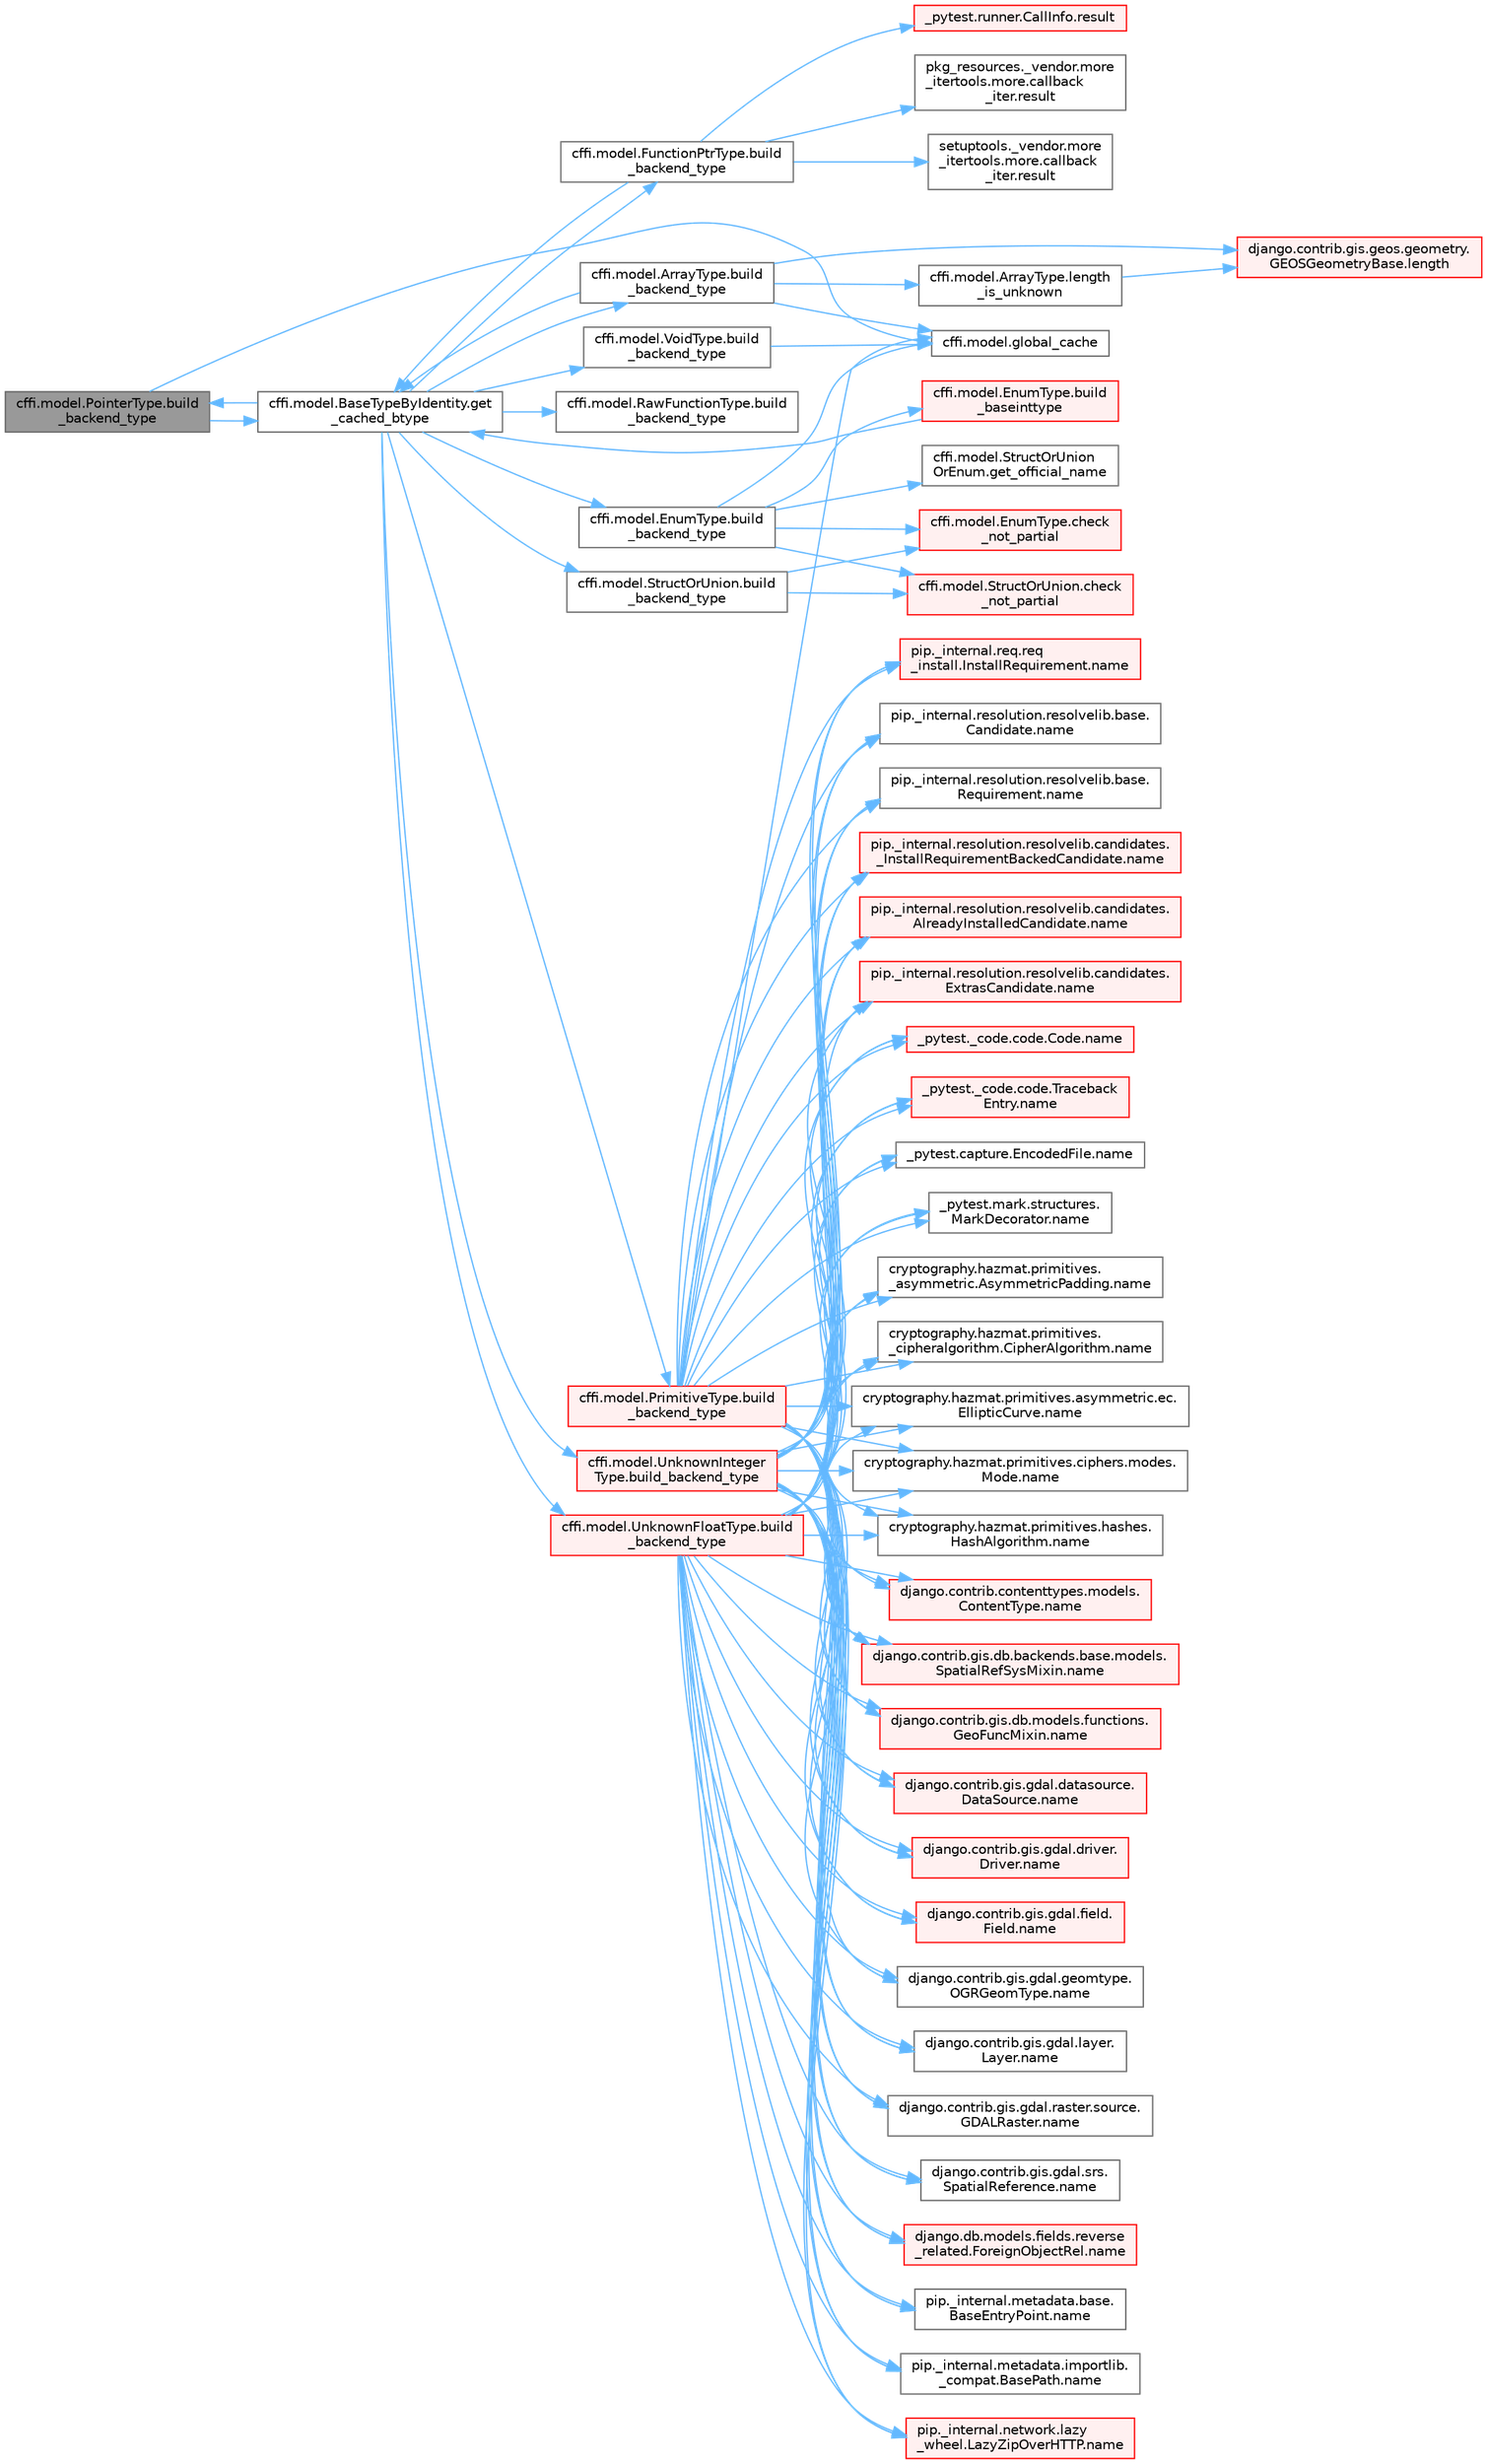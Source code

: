 digraph "cffi.model.PointerType.build_backend_type"
{
 // LATEX_PDF_SIZE
  bgcolor="transparent";
  edge [fontname=Helvetica,fontsize=10,labelfontname=Helvetica,labelfontsize=10];
  node [fontname=Helvetica,fontsize=10,shape=box,height=0.2,width=0.4];
  rankdir="LR";
  Node1 [id="Node000001",label="cffi.model.PointerType.build\l_backend_type",height=0.2,width=0.4,color="gray40", fillcolor="grey60", style="filled", fontcolor="black",tooltip=" "];
  Node1 -> Node2 [id="edge1_Node000001_Node000002",color="steelblue1",style="solid",tooltip=" "];
  Node2 [id="Node000002",label="cffi.model.BaseTypeByIdentity.get\l_cached_btype",height=0.2,width=0.4,color="grey40", fillcolor="white", style="filled",URL="$classcffi_1_1model_1_1_base_type_by_identity.html#a95c748bcf370cdb1a55ae29c95bb01dc",tooltip=" "];
  Node2 -> Node3 [id="edge2_Node000002_Node000003",color="steelblue1",style="solid",tooltip=" "];
  Node3 [id="Node000003",label="cffi.model.ArrayType.build\l_backend_type",height=0.2,width=0.4,color="grey40", fillcolor="white", style="filled",URL="$classcffi_1_1model_1_1_array_type.html#ab1bf9b41b5139d730aafc23d27d71316",tooltip=" "];
  Node3 -> Node2 [id="edge3_Node000003_Node000002",color="steelblue1",style="solid",tooltip=" "];
  Node3 -> Node4 [id="edge4_Node000003_Node000004",color="steelblue1",style="solid",tooltip=" "];
  Node4 [id="Node000004",label="cffi.model.global_cache",height=0.2,width=0.4,color="grey40", fillcolor="white", style="filled",URL="$namespacecffi_1_1model.html#a82a2bc7f1547b557d19b9dc2bf703e34",tooltip=" "];
  Node3 -> Node5 [id="edge5_Node000003_Node000005",color="steelblue1",style="solid",tooltip=" "];
  Node5 [id="Node000005",label="django.contrib.gis.geos.geometry.\lGEOSGeometryBase.length",height=0.2,width=0.4,color="red", fillcolor="#FFF0F0", style="filled",URL="$classdjango_1_1contrib_1_1gis_1_1geos_1_1geometry_1_1_g_e_o_s_geometry_base.html#af6f81dc303e8e7ca868b48dc448282a0",tooltip=" "];
  Node3 -> Node9 [id="edge6_Node000003_Node000009",color="steelblue1",style="solid",tooltip=" "];
  Node9 [id="Node000009",label="cffi.model.ArrayType.length\l_is_unknown",height=0.2,width=0.4,color="grey40", fillcolor="white", style="filled",URL="$classcffi_1_1model_1_1_array_type.html#a406e78121d3c25de5a5fc91f0db3672a",tooltip=" "];
  Node9 -> Node5 [id="edge7_Node000009_Node000005",color="steelblue1",style="solid",tooltip=" "];
  Node2 -> Node10 [id="edge8_Node000002_Node000010",color="steelblue1",style="solid",tooltip=" "];
  Node10 [id="Node000010",label="cffi.model.EnumType.build\l_backend_type",height=0.2,width=0.4,color="grey40", fillcolor="white", style="filled",URL="$classcffi_1_1model_1_1_enum_type.html#af1663f2a58d6276d1ba973fd3dc02562",tooltip=" "];
  Node10 -> Node11 [id="edge9_Node000010_Node000011",color="steelblue1",style="solid",tooltip=" "];
  Node11 [id="Node000011",label="cffi.model.EnumType.build\l_baseinttype",height=0.2,width=0.4,color="red", fillcolor="#FFF0F0", style="filled",URL="$classcffi_1_1model_1_1_enum_type.html#a7df63fd5c2daec6baa9156b59136f415",tooltip=" "];
  Node11 -> Node2 [id="edge10_Node000011_Node000002",color="steelblue1",style="solid",tooltip=" "];
  Node10 -> Node14 [id="edge11_Node000010_Node000014",color="steelblue1",style="solid",tooltip=" "];
  Node14 [id="Node000014",label="cffi.model.EnumType.check\l_not_partial",height=0.2,width=0.4,color="red", fillcolor="#FFF0F0", style="filled",URL="$classcffi_1_1model_1_1_enum_type.html#a241d3267d1354c3ccfcb3c5d2abe3da7",tooltip=" "];
  Node10 -> Node15 [id="edge12_Node000010_Node000015",color="steelblue1",style="solid",tooltip=" "];
  Node15 [id="Node000015",label="cffi.model.StructOrUnion.check\l_not_partial",height=0.2,width=0.4,color="red", fillcolor="#FFF0F0", style="filled",URL="$classcffi_1_1model_1_1_struct_or_union.html#a6a1bb11674c72e382149e9da9048c12b",tooltip=" "];
  Node10 -> Node16 [id="edge13_Node000010_Node000016",color="steelblue1",style="solid",tooltip=" "];
  Node16 [id="Node000016",label="cffi.model.StructOrUnion\lOrEnum.get_official_name",height=0.2,width=0.4,color="grey40", fillcolor="white", style="filled",URL="$classcffi_1_1model_1_1_struct_or_union_or_enum.html#a87ac639a52387cd20acf4e50660e155b",tooltip=" "];
  Node10 -> Node4 [id="edge14_Node000010_Node000004",color="steelblue1",style="solid",tooltip=" "];
  Node2 -> Node17 [id="edge15_Node000002_Node000017",color="steelblue1",style="solid",tooltip=" "];
  Node17 [id="Node000017",label="cffi.model.FunctionPtrType.build\l_backend_type",height=0.2,width=0.4,color="grey40", fillcolor="white", style="filled",URL="$classcffi_1_1model_1_1_function_ptr_type.html#a6ecb2b2c5d0ca96ff63185042b7165b9",tooltip=" "];
  Node17 -> Node2 [id="edge16_Node000017_Node000002",color="steelblue1",style="solid",tooltip=" "];
  Node17 -> Node18 [id="edge17_Node000017_Node000018",color="steelblue1",style="solid",tooltip=" "];
  Node18 [id="Node000018",label="_pytest.runner.CallInfo.result",height=0.2,width=0.4,color="red", fillcolor="#FFF0F0", style="filled",URL="$class__pytest_1_1runner_1_1_call_info.html#aa20fb81bb861308c8630c9b078fa9744",tooltip=" "];
  Node17 -> Node20 [id="edge18_Node000017_Node000020",color="steelblue1",style="solid",tooltip=" "];
  Node20 [id="Node000020",label="pkg_resources._vendor.more\l_itertools.more.callback\l_iter.result",height=0.2,width=0.4,color="grey40", fillcolor="white", style="filled",URL="$classpkg__resources_1_1__vendor_1_1more__itertools_1_1more_1_1callback__iter.html#a6afb93a7b23dee359723bd840f95acd0",tooltip=" "];
  Node17 -> Node21 [id="edge19_Node000017_Node000021",color="steelblue1",style="solid",tooltip=" "];
  Node21 [id="Node000021",label="setuptools._vendor.more\l_itertools.more.callback\l_iter.result",height=0.2,width=0.4,color="grey40", fillcolor="white", style="filled",URL="$classsetuptools_1_1__vendor_1_1more__itertools_1_1more_1_1callback__iter.html#a1f392626f7413a76bea54b12f1fd9504",tooltip=" "];
  Node2 -> Node1 [id="edge20_Node000002_Node000001",color="steelblue1",style="solid",tooltip=" "];
  Node2 -> Node22 [id="edge21_Node000002_Node000022",color="steelblue1",style="solid",tooltip=" "];
  Node22 [id="Node000022",label="cffi.model.PrimitiveType.build\l_backend_type",height=0.2,width=0.4,color="red", fillcolor="#FFF0F0", style="filled",URL="$classcffi_1_1model_1_1_primitive_type.html#acf93b918a5bbca5bf8ef9e1b52f4282e",tooltip=" "];
  Node22 -> Node4 [id="edge22_Node000022_Node000004",color="steelblue1",style="solid",tooltip=" "];
  Node22 -> Node23 [id="edge23_Node000022_Node000023",color="steelblue1",style="solid",tooltip=" "];
  Node23 [id="Node000023",label="_pytest._code.code.Code.name",height=0.2,width=0.4,color="red", fillcolor="#FFF0F0", style="filled",URL="$class__pytest_1_1__code_1_1code_1_1_code.html#a1f3cbc53ca6df4a1bab12183694b6e78",tooltip=" "];
  Node22 -> Node34 [id="edge24_Node000022_Node000034",color="steelblue1",style="solid",tooltip=" "];
  Node34 [id="Node000034",label="_pytest._code.code.Traceback\lEntry.name",height=0.2,width=0.4,color="red", fillcolor="#FFF0F0", style="filled",URL="$class__pytest_1_1__code_1_1code_1_1_traceback_entry.html#a106b95c0753f41669fbfb8ee4c11ad3d",tooltip=" "];
  Node22 -> Node36 [id="edge25_Node000022_Node000036",color="steelblue1",style="solid",tooltip=" "];
  Node36 [id="Node000036",label="_pytest.capture.EncodedFile.name",height=0.2,width=0.4,color="grey40", fillcolor="white", style="filled",URL="$class__pytest_1_1capture_1_1_encoded_file.html#a738c73b5de21c7261d9e51f71e4f0397",tooltip=" "];
  Node22 -> Node37 [id="edge26_Node000022_Node000037",color="steelblue1",style="solid",tooltip=" "];
  Node37 [id="Node000037",label="_pytest.mark.structures.\lMarkDecorator.name",height=0.2,width=0.4,color="grey40", fillcolor="white", style="filled",URL="$class__pytest_1_1mark_1_1structures_1_1_mark_decorator.html#ae8f66760cda125450e0e3bd38689c72f",tooltip=" "];
  Node22 -> Node38 [id="edge27_Node000022_Node000038",color="steelblue1",style="solid",tooltip=" "];
  Node38 [id="Node000038",label="cryptography.hazmat.primitives.\l_asymmetric.AsymmetricPadding.name",height=0.2,width=0.4,color="grey40", fillcolor="white", style="filled",URL="$classcryptography_1_1hazmat_1_1primitives_1_1__asymmetric_1_1_asymmetric_padding.html#a8f72e8284cb336861a873ed5ce0e39b5",tooltip=" "];
  Node22 -> Node39 [id="edge28_Node000022_Node000039",color="steelblue1",style="solid",tooltip=" "];
  Node39 [id="Node000039",label="cryptography.hazmat.primitives.\l_cipheralgorithm.CipherAlgorithm.name",height=0.2,width=0.4,color="grey40", fillcolor="white", style="filled",URL="$classcryptography_1_1hazmat_1_1primitives_1_1__cipheralgorithm_1_1_cipher_algorithm.html#a50567a5c3388450ab7aa883ab34a1ac7",tooltip=" "];
  Node22 -> Node40 [id="edge29_Node000022_Node000040",color="steelblue1",style="solid",tooltip=" "];
  Node40 [id="Node000040",label="cryptography.hazmat.primitives.asymmetric.ec.\lEllipticCurve.name",height=0.2,width=0.4,color="grey40", fillcolor="white", style="filled",URL="$classcryptography_1_1hazmat_1_1primitives_1_1asymmetric_1_1ec_1_1_elliptic_curve.html#a2775c4e945309a6c7ea33dace1698a60",tooltip=" "];
  Node22 -> Node41 [id="edge30_Node000022_Node000041",color="steelblue1",style="solid",tooltip=" "];
  Node41 [id="Node000041",label="cryptography.hazmat.primitives.ciphers.modes.\lMode.name",height=0.2,width=0.4,color="grey40", fillcolor="white", style="filled",URL="$classcryptography_1_1hazmat_1_1primitives_1_1ciphers_1_1modes_1_1_mode.html#a99d93fd1370a2abbb5bb5cffbd5ff0f7",tooltip=" "];
  Node22 -> Node42 [id="edge31_Node000022_Node000042",color="steelblue1",style="solid",tooltip=" "];
  Node42 [id="Node000042",label="cryptography.hazmat.primitives.hashes.\lHashAlgorithm.name",height=0.2,width=0.4,color="grey40", fillcolor="white", style="filled",URL="$classcryptography_1_1hazmat_1_1primitives_1_1hashes_1_1_hash_algorithm.html#a42c7e1582d9b46a015774af9e5cbbb0b",tooltip=" "];
  Node22 -> Node43 [id="edge32_Node000022_Node000043",color="steelblue1",style="solid",tooltip=" "];
  Node43 [id="Node000043",label="django.contrib.contenttypes.models.\lContentType.name",height=0.2,width=0.4,color="red", fillcolor="#FFF0F0", style="filled",URL="$classdjango_1_1contrib_1_1contenttypes_1_1models_1_1_content_type.html#a305b62f56597bb2e4823dcf5e6ccdcf8",tooltip=" "];
  Node22 -> Node45 [id="edge33_Node000022_Node000045",color="steelblue1",style="solid",tooltip=" "];
  Node45 [id="Node000045",label="django.contrib.gis.db.backends.base.models.\lSpatialRefSysMixin.name",height=0.2,width=0.4,color="red", fillcolor="#FFF0F0", style="filled",URL="$classdjango_1_1contrib_1_1gis_1_1db_1_1backends_1_1base_1_1models_1_1_spatial_ref_sys_mixin.html#a56fe36e786b49160249395f453dd1cab",tooltip=" "];
  Node22 -> Node73 [id="edge34_Node000022_Node000073",color="steelblue1",style="solid",tooltip=" "];
  Node73 [id="Node000073",label="django.contrib.gis.db.models.functions.\lGeoFuncMixin.name",height=0.2,width=0.4,color="red", fillcolor="#FFF0F0", style="filled",URL="$classdjango_1_1contrib_1_1gis_1_1db_1_1models_1_1functions_1_1_geo_func_mixin.html#adeeb6b2c9db337396468712e919af622",tooltip=" "];
  Node22 -> Node74 [id="edge35_Node000022_Node000074",color="steelblue1",style="solid",tooltip=" "];
  Node74 [id="Node000074",label="django.contrib.gis.gdal.datasource.\lDataSource.name",height=0.2,width=0.4,color="red", fillcolor="#FFF0F0", style="filled",URL="$classdjango_1_1contrib_1_1gis_1_1gdal_1_1datasource_1_1_data_source.html#aaa98728c7ef6f4d96c689550e8af3ed5",tooltip=" "];
  Node22 -> Node88 [id="edge36_Node000022_Node000088",color="steelblue1",style="solid",tooltip=" "];
  Node88 [id="Node000088",label="django.contrib.gis.gdal.driver.\lDriver.name",height=0.2,width=0.4,color="red", fillcolor="#FFF0F0", style="filled",URL="$classdjango_1_1contrib_1_1gis_1_1gdal_1_1driver_1_1_driver.html#aaa5d4d1b9fd762839db84d1e56e36b7f",tooltip=" "];
  Node22 -> Node89 [id="edge37_Node000022_Node000089",color="steelblue1",style="solid",tooltip=" "];
  Node89 [id="Node000089",label="django.contrib.gis.gdal.field.\lField.name",height=0.2,width=0.4,color="red", fillcolor="#FFF0F0", style="filled",URL="$classdjango_1_1contrib_1_1gis_1_1gdal_1_1field_1_1_field.html#a28a3b0af5006d5abf34d5b1497011368",tooltip=" "];
  Node22 -> Node90 [id="edge38_Node000022_Node000090",color="steelblue1",style="solid",tooltip=" "];
  Node90 [id="Node000090",label="django.contrib.gis.gdal.geomtype.\lOGRGeomType.name",height=0.2,width=0.4,color="grey40", fillcolor="white", style="filled",URL="$classdjango_1_1contrib_1_1gis_1_1gdal_1_1geomtype_1_1_o_g_r_geom_type.html#a719b3100682ab8df79fd8a2484163b8e",tooltip=" "];
  Node22 -> Node91 [id="edge39_Node000022_Node000091",color="steelblue1",style="solid",tooltip=" "];
  Node91 [id="Node000091",label="django.contrib.gis.gdal.layer.\lLayer.name",height=0.2,width=0.4,color="grey40", fillcolor="white", style="filled",URL="$classdjango_1_1contrib_1_1gis_1_1gdal_1_1layer_1_1_layer.html#a53791d8e2fe8b1ca86b426a625e7d66c",tooltip=" "];
  Node22 -> Node92 [id="edge40_Node000022_Node000092",color="steelblue1",style="solid",tooltip=" "];
  Node92 [id="Node000092",label="django.contrib.gis.gdal.raster.source.\lGDALRaster.name",height=0.2,width=0.4,color="grey40", fillcolor="white", style="filled",URL="$classdjango_1_1contrib_1_1gis_1_1gdal_1_1raster_1_1source_1_1_g_d_a_l_raster.html#a6cca2a8eca0ab4ff2e89f0f0cce590d1",tooltip=" "];
  Node22 -> Node93 [id="edge41_Node000022_Node000093",color="steelblue1",style="solid",tooltip=" "];
  Node93 [id="Node000093",label="django.contrib.gis.gdal.srs.\lSpatialReference.name",height=0.2,width=0.4,color="grey40", fillcolor="white", style="filled",URL="$classdjango_1_1contrib_1_1gis_1_1gdal_1_1srs_1_1_spatial_reference.html#ac2c9d37b41ae1a91ca63a7046590d603",tooltip=" "];
  Node22 -> Node94 [id="edge42_Node000022_Node000094",color="steelblue1",style="solid",tooltip=" "];
  Node94 [id="Node000094",label="django.db.models.fields.reverse\l_related.ForeignObjectRel.name",height=0.2,width=0.4,color="red", fillcolor="#FFF0F0", style="filled",URL="$classdjango_1_1db_1_1models_1_1fields_1_1reverse__related_1_1_foreign_object_rel.html#a5c0c2387142987d2c9582e677e90b5d7",tooltip=" "];
  Node22 -> Node406 [id="edge43_Node000022_Node000406",color="steelblue1",style="solid",tooltip=" "];
  Node406 [id="Node000406",label="pip._internal.metadata.base.\lBaseEntryPoint.name",height=0.2,width=0.4,color="grey40", fillcolor="white", style="filled",URL="$classpip_1_1__internal_1_1metadata_1_1base_1_1_base_entry_point.html#acd0c7299966258aeb0876da26520233d",tooltip=" "];
  Node22 -> Node407 [id="edge44_Node000022_Node000407",color="steelblue1",style="solid",tooltip=" "];
  Node407 [id="Node000407",label="pip._internal.metadata.importlib.\l_compat.BasePath.name",height=0.2,width=0.4,color="grey40", fillcolor="white", style="filled",URL="$classpip_1_1__internal_1_1metadata_1_1importlib_1_1__compat_1_1_base_path.html#aa5b4e00be6be00e1bd599909ae50bc00",tooltip=" "];
  Node22 -> Node408 [id="edge45_Node000022_Node000408",color="steelblue1",style="solid",tooltip=" "];
  Node408 [id="Node000408",label="pip._internal.network.lazy\l_wheel.LazyZipOverHTTP.name",height=0.2,width=0.4,color="red", fillcolor="#FFF0F0", style="filled",URL="$classpip_1_1__internal_1_1network_1_1lazy__wheel_1_1_lazy_zip_over_h_t_t_p.html#a59403bb703d375caa6c1dda7573257a1",tooltip=" "];
  Node22 -> Node409 [id="edge46_Node000022_Node000409",color="steelblue1",style="solid",tooltip=" "];
  Node409 [id="Node000409",label="pip._internal.req.req\l_install.InstallRequirement.name",height=0.2,width=0.4,color="red", fillcolor="#FFF0F0", style="filled",URL="$classpip_1_1__internal_1_1req_1_1req__install_1_1_install_requirement.html#a6b019e16ae98576ae64c68e0f5824e34",tooltip=" "];
  Node22 -> Node417 [id="edge47_Node000022_Node000417",color="steelblue1",style="solid",tooltip=" "];
  Node417 [id="Node000417",label="pip._internal.resolution.resolvelib.base.\lCandidate.name",height=0.2,width=0.4,color="grey40", fillcolor="white", style="filled",URL="$classpip_1_1__internal_1_1resolution_1_1resolvelib_1_1base_1_1_candidate.html#a7000e68e912182072a011f9df0c142ee",tooltip=" "];
  Node22 -> Node418 [id="edge48_Node000022_Node000418",color="steelblue1",style="solid",tooltip=" "];
  Node418 [id="Node000418",label="pip._internal.resolution.resolvelib.base.\lRequirement.name",height=0.2,width=0.4,color="grey40", fillcolor="white", style="filled",URL="$classpip_1_1__internal_1_1resolution_1_1resolvelib_1_1base_1_1_requirement.html#a013752876d4b3521f3a087987b443d90",tooltip=" "];
  Node22 -> Node419 [id="edge49_Node000022_Node000419",color="steelblue1",style="solid",tooltip=" "];
  Node419 [id="Node000419",label="pip._internal.resolution.resolvelib.candidates.\l_InstallRequirementBackedCandidate.name",height=0.2,width=0.4,color="red", fillcolor="#FFF0F0", style="filled",URL="$classpip_1_1__internal_1_1resolution_1_1resolvelib_1_1candidates_1_1___install_requirement_backed_candidate.html#a1538a825241b855a4abf51d6bf616cde",tooltip=" "];
  Node22 -> Node503 [id="edge50_Node000022_Node000503",color="steelblue1",style="solid",tooltip=" "];
  Node503 [id="Node000503",label="pip._internal.resolution.resolvelib.candidates.\lAlreadyInstalledCandidate.name",height=0.2,width=0.4,color="red", fillcolor="#FFF0F0", style="filled",URL="$classpip_1_1__internal_1_1resolution_1_1resolvelib_1_1candidates_1_1_already_installed_candidate.html#a0f4ae3f092daa140dc8bda04e8d0f2d0",tooltip=" "];
  Node22 -> Node504 [id="edge51_Node000022_Node000504",color="steelblue1",style="solid",tooltip=" "];
  Node504 [id="Node000504",label="pip._internal.resolution.resolvelib.candidates.\lExtrasCandidate.name",height=0.2,width=0.4,color="red", fillcolor="#FFF0F0", style="filled",URL="$classpip_1_1__internal_1_1resolution_1_1resolvelib_1_1candidates_1_1_extras_candidate.html#a6e13b1ab724cd7af8b22cadb37352b31",tooltip=" "];
  Node2 -> Node4539 [id="edge52_Node000002_Node004539",color="steelblue1",style="solid",tooltip=" "];
  Node4539 [id="Node004539",label="cffi.model.RawFunctionType.build\l_backend_type",height=0.2,width=0.4,color="grey40", fillcolor="white", style="filled",URL="$classcffi_1_1model_1_1_raw_function_type.html#aea1a643bbda2f7840da465bab784760a",tooltip=" "];
  Node2 -> Node4540 [id="edge53_Node000002_Node004540",color="steelblue1",style="solid",tooltip=" "];
  Node4540 [id="Node004540",label="cffi.model.StructOrUnion.build\l_backend_type",height=0.2,width=0.4,color="grey40", fillcolor="white", style="filled",URL="$classcffi_1_1model_1_1_struct_or_union.html#aa028e84b721b7d2cd7e246526706561f",tooltip=" "];
  Node4540 -> Node14 [id="edge54_Node004540_Node000014",color="steelblue1",style="solid",tooltip=" "];
  Node4540 -> Node15 [id="edge55_Node004540_Node000015",color="steelblue1",style="solid",tooltip=" "];
  Node2 -> Node4541 [id="edge56_Node000002_Node004541",color="steelblue1",style="solid",tooltip=" "];
  Node4541 [id="Node004541",label="cffi.model.UnknownFloatType.build\l_backend_type",height=0.2,width=0.4,color="red", fillcolor="#FFF0F0", style="filled",URL="$classcffi_1_1model_1_1_unknown_float_type.html#a5d9ae67be835ab28339d1084b97e441f",tooltip=" "];
  Node4541 -> Node23 [id="edge57_Node004541_Node000023",color="steelblue1",style="solid",tooltip=" "];
  Node4541 -> Node34 [id="edge58_Node004541_Node000034",color="steelblue1",style="solid",tooltip=" "];
  Node4541 -> Node36 [id="edge59_Node004541_Node000036",color="steelblue1",style="solid",tooltip=" "];
  Node4541 -> Node37 [id="edge60_Node004541_Node000037",color="steelblue1",style="solid",tooltip=" "];
  Node4541 -> Node38 [id="edge61_Node004541_Node000038",color="steelblue1",style="solid",tooltip=" "];
  Node4541 -> Node39 [id="edge62_Node004541_Node000039",color="steelblue1",style="solid",tooltip=" "];
  Node4541 -> Node40 [id="edge63_Node004541_Node000040",color="steelblue1",style="solid",tooltip=" "];
  Node4541 -> Node41 [id="edge64_Node004541_Node000041",color="steelblue1",style="solid",tooltip=" "];
  Node4541 -> Node42 [id="edge65_Node004541_Node000042",color="steelblue1",style="solid",tooltip=" "];
  Node4541 -> Node43 [id="edge66_Node004541_Node000043",color="steelblue1",style="solid",tooltip=" "];
  Node4541 -> Node45 [id="edge67_Node004541_Node000045",color="steelblue1",style="solid",tooltip=" "];
  Node4541 -> Node73 [id="edge68_Node004541_Node000073",color="steelblue1",style="solid",tooltip=" "];
  Node4541 -> Node74 [id="edge69_Node004541_Node000074",color="steelblue1",style="solid",tooltip=" "];
  Node4541 -> Node88 [id="edge70_Node004541_Node000088",color="steelblue1",style="solid",tooltip=" "];
  Node4541 -> Node89 [id="edge71_Node004541_Node000089",color="steelblue1",style="solid",tooltip=" "];
  Node4541 -> Node90 [id="edge72_Node004541_Node000090",color="steelblue1",style="solid",tooltip=" "];
  Node4541 -> Node91 [id="edge73_Node004541_Node000091",color="steelblue1",style="solid",tooltip=" "];
  Node4541 -> Node92 [id="edge74_Node004541_Node000092",color="steelblue1",style="solid",tooltip=" "];
  Node4541 -> Node93 [id="edge75_Node004541_Node000093",color="steelblue1",style="solid",tooltip=" "];
  Node4541 -> Node94 [id="edge76_Node004541_Node000094",color="steelblue1",style="solid",tooltip=" "];
  Node4541 -> Node406 [id="edge77_Node004541_Node000406",color="steelblue1",style="solid",tooltip=" "];
  Node4541 -> Node407 [id="edge78_Node004541_Node000407",color="steelblue1",style="solid",tooltip=" "];
  Node4541 -> Node408 [id="edge79_Node004541_Node000408",color="steelblue1",style="solid",tooltip=" "];
  Node4541 -> Node409 [id="edge80_Node004541_Node000409",color="steelblue1",style="solid",tooltip=" "];
  Node4541 -> Node417 [id="edge81_Node004541_Node000417",color="steelblue1",style="solid",tooltip=" "];
  Node4541 -> Node418 [id="edge82_Node004541_Node000418",color="steelblue1",style="solid",tooltip=" "];
  Node4541 -> Node419 [id="edge83_Node004541_Node000419",color="steelblue1",style="solid",tooltip=" "];
  Node4541 -> Node503 [id="edge84_Node004541_Node000503",color="steelblue1",style="solid",tooltip=" "];
  Node4541 -> Node504 [id="edge85_Node004541_Node000504",color="steelblue1",style="solid",tooltip=" "];
  Node2 -> Node4542 [id="edge86_Node000002_Node004542",color="steelblue1",style="solid",tooltip=" "];
  Node4542 [id="Node004542",label="cffi.model.UnknownInteger\lType.build_backend_type",height=0.2,width=0.4,color="red", fillcolor="#FFF0F0", style="filled",URL="$classcffi_1_1model_1_1_unknown_integer_type.html#a02a48c39e7760d3561f46c8f7b9751a5",tooltip=" "];
  Node4542 -> Node23 [id="edge87_Node004542_Node000023",color="steelblue1",style="solid",tooltip=" "];
  Node4542 -> Node34 [id="edge88_Node004542_Node000034",color="steelblue1",style="solid",tooltip=" "];
  Node4542 -> Node36 [id="edge89_Node004542_Node000036",color="steelblue1",style="solid",tooltip=" "];
  Node4542 -> Node37 [id="edge90_Node004542_Node000037",color="steelblue1",style="solid",tooltip=" "];
  Node4542 -> Node38 [id="edge91_Node004542_Node000038",color="steelblue1",style="solid",tooltip=" "];
  Node4542 -> Node39 [id="edge92_Node004542_Node000039",color="steelblue1",style="solid",tooltip=" "];
  Node4542 -> Node40 [id="edge93_Node004542_Node000040",color="steelblue1",style="solid",tooltip=" "];
  Node4542 -> Node41 [id="edge94_Node004542_Node000041",color="steelblue1",style="solid",tooltip=" "];
  Node4542 -> Node42 [id="edge95_Node004542_Node000042",color="steelblue1",style="solid",tooltip=" "];
  Node4542 -> Node43 [id="edge96_Node004542_Node000043",color="steelblue1",style="solid",tooltip=" "];
  Node4542 -> Node45 [id="edge97_Node004542_Node000045",color="steelblue1",style="solid",tooltip=" "];
  Node4542 -> Node73 [id="edge98_Node004542_Node000073",color="steelblue1",style="solid",tooltip=" "];
  Node4542 -> Node74 [id="edge99_Node004542_Node000074",color="steelblue1",style="solid",tooltip=" "];
  Node4542 -> Node88 [id="edge100_Node004542_Node000088",color="steelblue1",style="solid",tooltip=" "];
  Node4542 -> Node89 [id="edge101_Node004542_Node000089",color="steelblue1",style="solid",tooltip=" "];
  Node4542 -> Node90 [id="edge102_Node004542_Node000090",color="steelblue1",style="solid",tooltip=" "];
  Node4542 -> Node91 [id="edge103_Node004542_Node000091",color="steelblue1",style="solid",tooltip=" "];
  Node4542 -> Node92 [id="edge104_Node004542_Node000092",color="steelblue1",style="solid",tooltip=" "];
  Node4542 -> Node93 [id="edge105_Node004542_Node000093",color="steelblue1",style="solid",tooltip=" "];
  Node4542 -> Node94 [id="edge106_Node004542_Node000094",color="steelblue1",style="solid",tooltip=" "];
  Node4542 -> Node406 [id="edge107_Node004542_Node000406",color="steelblue1",style="solid",tooltip=" "];
  Node4542 -> Node407 [id="edge108_Node004542_Node000407",color="steelblue1",style="solid",tooltip=" "];
  Node4542 -> Node408 [id="edge109_Node004542_Node000408",color="steelblue1",style="solid",tooltip=" "];
  Node4542 -> Node409 [id="edge110_Node004542_Node000409",color="steelblue1",style="solid",tooltip=" "];
  Node4542 -> Node417 [id="edge111_Node004542_Node000417",color="steelblue1",style="solid",tooltip=" "];
  Node4542 -> Node418 [id="edge112_Node004542_Node000418",color="steelblue1",style="solid",tooltip=" "];
  Node4542 -> Node419 [id="edge113_Node004542_Node000419",color="steelblue1",style="solid",tooltip=" "];
  Node4542 -> Node503 [id="edge114_Node004542_Node000503",color="steelblue1",style="solid",tooltip=" "];
  Node4542 -> Node504 [id="edge115_Node004542_Node000504",color="steelblue1",style="solid",tooltip=" "];
  Node2 -> Node4543 [id="edge116_Node000002_Node004543",color="steelblue1",style="solid",tooltip=" "];
  Node4543 [id="Node004543",label="cffi.model.VoidType.build\l_backend_type",height=0.2,width=0.4,color="grey40", fillcolor="white", style="filled",URL="$classcffi_1_1model_1_1_void_type.html#ad1cfd2f24d76bb8b0ef086071edfe50e",tooltip=" "];
  Node4543 -> Node4 [id="edge117_Node004543_Node000004",color="steelblue1",style="solid",tooltip=" "];
  Node1 -> Node4 [id="edge118_Node000001_Node000004",color="steelblue1",style="solid",tooltip=" "];
}
